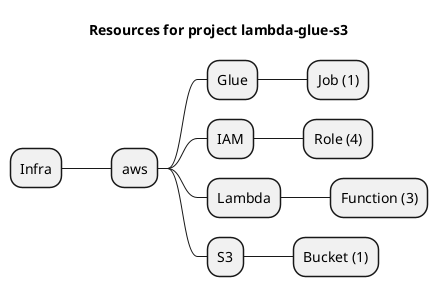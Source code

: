 @startmindmap
title Resources for project lambda-glue-s3
skinparam monochrome true
+ Infra
++ aws
+++ Glue
++++ Job (1)
+++ IAM
++++ Role (4)
+++ Lambda
++++ Function (3)
+++ S3
++++ Bucket (1)
@endmindmap